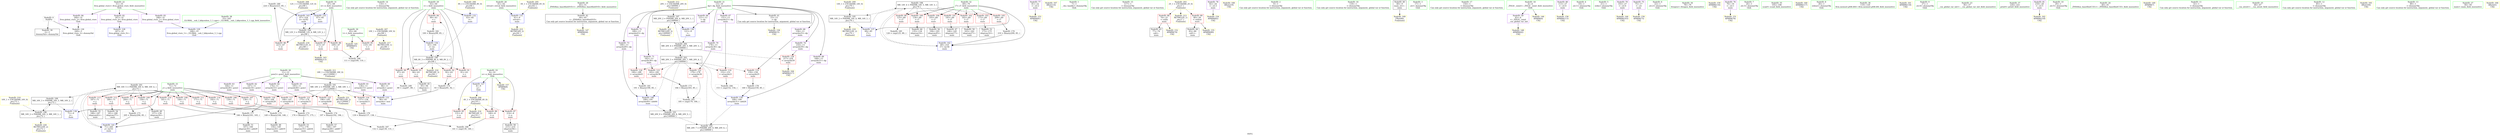 digraph "SVFG" {
	label="SVFG";

	Node0x5612efa63780 [shape=record,color=grey,label="{NodeID: 0\nNullPtr}"];
	Node0x5612efa63780 -> Node0x5612efa7abe0[style=solid];
	Node0x5612efa63780 -> Node0x5612efa817c0[style=solid];
	Node0x5612efa84660 [shape=record,color=grey,label="{NodeID: 180\n224 = Binary(223, 85, )\n}"];
	Node0x5612efa84660 -> Node0x5612efa82280[style=solid];
	Node0x5612efa7b490 [shape=record,color=red,label="{NodeID: 97\n213\<--67\n\<--ii\nmain\n}"];
	Node0x5612efa7b490 -> Node0x5612efa832c0[style=solid];
	Node0x5612efa64b00 [shape=record,color=green,label="{NodeID: 14\n116\<--1\n\<--dummyObj\nCan only get source location for instruction, argument, global var or function.}"];
	Node0x5612efa7f980 [shape=record,color=black,label="{NodeID: 194\nMR_12V_3 = PHI(MR_12V_4, MR_12V_2, )\npts\{68 \}\n}"];
	Node0x5612efa7f980 -> Node0x5612efa7b3c0[style=dashed];
	Node0x5612efa7f980 -> Node0x5612efa7b490[style=dashed];
	Node0x5612efa7f980 -> Node0x5612efa7b560[style=dashed];
	Node0x5612efa7f980 -> Node0x5612efa82280[style=dashed];
	Node0x5612efa7f980 -> Node0x5612efa924a0[style=dashed];
	Node0x5612efa7bff0 [shape=record,color=red,label="{NodeID: 111\n171\<--71\n\<--j\nmain\n}"];
	Node0x5612efa7bff0 -> Node0x5612efa83a60[style=solid];
	Node0x5612efa7a200 [shape=record,color=green,label="{NodeID: 28\n61\<--62\nretval\<--retval_field_insensitive\nmain\n}"];
	Node0x5612efa7a200 -> Node0x5612efa818c0[style=solid];
	Node0x5612efa911a0 [shape=record,color=yellow,style=double,label="{NodeID: 208\n12V_1 = ENCHI(MR_12V_0)\npts\{68 \}\nFun[main]}"];
	Node0x5612efa911a0 -> Node0x5612efa81c00[style=dashed];
	Node0x5612efa81320 [shape=record,color=red,label="{NodeID: 125\n196\<--195\n\<--arrayidx46\nmain\n}"];
	Node0x5612efa81320 -> Node0x5612efa83d60[style=solid];
	Node0x5612efa7aeb0 [shape=record,color=black,label="{NodeID: 42\n44\<--45\n\<--_ZNSt8ios_base4InitD1Ev\nCan only get source location for instruction, argument, global var or function.}"];
	Node0x5612efa7aeb0 -> Node0x5612efa825c0[style=solid];
	Node0x5612efa92820 [shape=record,color=yellow,style=double,label="{NodeID: 222\nRETMU(20V_2)\npts\{160000 \}\nFun[main]}"];
	Node0x5612efa81f40 [shape=record,color=blue,label="{NodeID: 139\n168\<--160\narrayidx31\<--add26\nmain\n}"];
	Node0x5612efa81f40 -> Node0x5612efa7ef80[style=dashed];
	Node0x5612efa7ca60 [shape=record,color=black,label="{NodeID: 56\n194\<--193\nidxprom45\<--\nmain\n}"];
	Node0x5612efa82aa0 [shape=record,color=yellow,style=double,label="{NodeID: 153\nAPARM(81)\nCS[]}"];
	Node0x5612efa7d5c0 [shape=record,color=purple,label="{NodeID: 70\n178\<--13\narrayidx36\<--dp\nmain\n}"];
	Node0x5612efa7d5c0 -> Node0x5612efa810b0[style=solid];
	Node0x5612efa83580 [shape=record,color=yellow,style=double,label="{NodeID: 167\nARet(114)\nCS[]}"];
	Node0x5612efa7e180 [shape=record,color=purple,label="{NodeID: 84\n249\<--31\nllvm.global_ctors_2\<--llvm.global_ctors\nGlob }"];
	Node0x5612efa7e180 -> Node0x5612efa817c0[style=solid];
	Node0x5612efa62890 [shape=record,color=green,label="{NodeID: 1\n7\<--1\n__dso_handle\<--dummyObj\nGlob }"];
	Node0x5612efa847e0 [shape=record,color=grey,label="{NodeID: 181\n191 = Binary(190, 85, )\n}"];
	Node0x5612efa847e0 -> Node0x5612efa82010[style=solid];
	Node0x5612efa7b560 [shape=record,color=red,label="{NodeID: 98\n223\<--67\n\<--ii\nmain\n}"];
	Node0x5612efa7b560 -> Node0x5612efa84660[style=solid];
	Node0x5612efa64bd0 [shape=record,color=green,label="{NodeID: 15\n117\<--1\n\<--dummyObj\nCan only get source location for instruction, argument, global var or function.}"];
	Node0x5612efa7fa70 [shape=record,color=black,label="{NodeID: 195\nMR_14V_2 = PHI(MR_14V_4, MR_14V_1, )\npts\{70 \}\n}"];
	Node0x5612efa7fa70 -> Node0x5612efa81da0[style=dashed];
	Node0x5612efa7fa70 -> Node0x5612efa92580[style=dashed];
	Node0x5612efa7c0c0 [shape=record,color=red,label="{NodeID: 112\n180\<--71\n\<--j\nmain\n}"];
	Node0x5612efa7c0c0 -> Node0x5612efa7c8c0[style=solid];
	Node0x5612efa7a2d0 [shape=record,color=green,label="{NodeID: 29\n63\<--64\ni\<--i_field_insensitive\nmain\n}"];
	Node0x5612efa7a2d0 -> Node0x5612efa7e690[style=solid];
	Node0x5612efa7a2d0 -> Node0x5612efa7e760[style=solid];
	Node0x5612efa7a2d0 -> Node0x5612efa7e830[style=solid];
	Node0x5612efa7a2d0 -> Node0x5612efa7e900[style=solid];
	Node0x5612efa7a2d0 -> Node0x5612efa7e9d0[style=solid];
	Node0x5612efa7a2d0 -> Node0x5612efa81990[style=solid];
	Node0x5612efa7a2d0 -> Node0x5612efa81b30[style=solid];
	Node0x5612efa91280 [shape=record,color=yellow,style=double,label="{NodeID: 209\n14V_1 = ENCHI(MR_14V_0)\npts\{70 \}\nFun[main]}"];
	Node0x5612efa91280 -> Node0x5612efa7fa70[style=dashed];
	Node0x5612efa813f0 [shape=record,color=red,label="{NodeID: 126\n217\<--216\n\<--arrayidx59\nmain\n}"];
	Node0x5612efa813f0 -> Node0x5612efa83390[style=solid];
	Node0x5612efa7afb0 [shape=record,color=black,label="{NodeID: 43\n77\<--74\ncall\<--\nmain\n}"];
	Node0x5612efa82010 [shape=record,color=blue,label="{NodeID: 140\n199\<--191\narrayidx49\<--add44\nmain\n}"];
	Node0x5612efa82010 -> Node0x5612efa7f480[style=dashed];
	Node0x5612efa7cb30 [shape=record,color=black,label="{NodeID: 57\n198\<--197\nidxprom48\<--add47\nmain\n}"];
	Node0x5612efa82b70 [shape=record,color=yellow,style=double,label="{NodeID: 154\nAPARM(82)\nCS[]}"];
	Node0x5612efa7d690 [shape=record,color=purple,label="{NodeID: 71\n182\<--13\narrayidx38\<--dp\nmain\n}"];
	Node0x5612efa7d690 -> Node0x5612efa81180[style=solid];
	Node0x5612efa83610 [shape=record,color=yellow,style=double,label="{NodeID: 168\nARet(219)\nCS[]}"];
	Node0x5612efa7e280 [shape=record,color=red,label="{NodeID: 85\n131\<--8\n\<--n\nmain\n}"];
	Node0x5612efa7e280 -> Node0x5612efa850e0[style=solid];
	Node0x5612efa64de0 [shape=record,color=green,label="{NodeID: 2\n9\<--1\n\<--dummyObj\nCan only get source location for instruction, argument, global var or function.}"];
	Node0x5612efa84960 [shape=record,color=grey,label="{NodeID: 182\n100 = Binary(99, 85, )\n}"];
	Node0x5612efa84960 -> Node0x5612efa81b30[style=solid];
	Node0x5612efa7b630 [shape=record,color=red,label="{NodeID: 99\n125\<--69\n\<--i7\nmain\n}"];
	Node0x5612efa7b630 -> Node0x5612efa84de0[style=solid];
	Node0x5612efa639e0 [shape=record,color=green,label="{NodeID: 16\n118\<--1\n\<--dummyObj\nCan only get source location for instruction, argument, global var or function.}"];
	Node0x5612efa8e000 [shape=record,color=black,label="{NodeID: 196\nMR_16V_2 = PHI(MR_16V_3, MR_16V_1, )\npts\{72 \}\n}"];
	Node0x5612efa8e000 -> Node0x5612efa8ef00[style=dashed];
	Node0x5612efa8e000 -> Node0x5612efa92660[style=dashed];
	Node0x5612efa7c190 [shape=record,color=red,label="{NodeID: 113\n187\<--71\n\<--j\nmain\n}"];
	Node0x5612efa7c190 -> Node0x5612efa7c990[style=solid];
	Node0x5612efa7a3a0 [shape=record,color=green,label="{NodeID: 30\n65\<--66\nt\<--t_field_insensitive\nmain\n}"];
	Node0x5612efa7a3a0 -> Node0x5612efa7eaa0[style=solid];
	Node0x5612efa7a3a0 -> Node0x5612efa82420[style=solid];
	Node0x5612efa91360 [shape=record,color=yellow,style=double,label="{NodeID: 210\n16V_1 = ENCHI(MR_16V_0)\npts\{72 \}\nFun[main]}"];
	Node0x5612efa91360 -> Node0x5612efa8e000[style=dashed];
	Node0x5612efa814c0 [shape=record,color=blue,label="{NodeID: 127\n8\<--9\nn\<--\nGlob }"];
	Node0x5612efa814c0 -> Node0x5612efa90e20[style=dashed];
	Node0x5612efa7b080 [shape=record,color=black,label="{NodeID: 44\n83\<--80\ncall1\<--\nmain\n}"];
	Node0x5612efa820e0 [shape=record,color=blue,label="{NodeID: 141\n71\<--205\nj\<--inc53\nmain\n}"];
	Node0x5612efa820e0 -> Node0x5612efa8f900[style=dashed];
	Node0x5612efa7cc00 [shape=record,color=black,label="{NodeID: 58\n215\<--214\nidxprom58\<--\nmain\n}"];
	Node0x5612efa82c40 [shape=record,color=yellow,style=double,label="{NodeID: 155\nAPARM(80)\nCS[]}"];
	Node0x5612efa7d760 [shape=record,color=purple,label="{NodeID: 72\n189\<--13\narrayidx43\<--dp\nmain\n}"];
	Node0x5612efa7d760 -> Node0x5612efa81250[style=solid];
	Node0x5612efa836a0 [shape=record,color=yellow,style=double,label="{NodeID: 169\nFRet(60)\nFun[main]}"];
	Node0x5612efa7e350 [shape=record,color=red,label="{NodeID: 86\n140\<--8\n\<--n\nmain\n}"];
	Node0x5612efa7e350 -> Node0x5612efa85260[style=solid];
	Node0x5612efa63cc0 [shape=record,color=green,label="{NodeID: 3\n17\<--1\n.str\<--dummyObj\nGlob }"];
	Node0x5612efa84ae0 [shape=record,color=grey,label="{NodeID: 183\n185 = cmp(179, 184, )\n}"];
	Node0x5612efa7b700 [shape=record,color=red,label="{NodeID: 100\n134\<--69\n\<--i7\nmain\n}"];
	Node0x5612efa7b700 -> Node0x5612efa7b220[style=solid];
	Node0x5612efa63ab0 [shape=record,color=green,label="{NodeID: 17\n154\<--1\n\<--dummyObj\nCan only get source location for instruction, argument, global var or function.}"];
	Node0x5612efa8e500 [shape=record,color=black,label="{NodeID: 197\nMR_20V_2 = PHI(MR_20V_4, MR_20V_1, )\npts\{160000 \}\n}"];
	Node0x5612efa8e500 -> Node0x5612efa81cd0[style=dashed];
	Node0x5612efa8e500 -> Node0x5612efa92820[style=dashed];
	Node0x5612efa7c260 [shape=record,color=red,label="{NodeID: 114\n192\<--71\n\<--j\nmain\n}"];
	Node0x5612efa7c260 -> Node0x5612efa83d60[style=solid];
	Node0x5612efa7a470 [shape=record,color=green,label="{NodeID: 31\n67\<--68\nii\<--ii_field_insensitive\nmain\n}"];
	Node0x5612efa7a470 -> Node0x5612efa7b3c0[style=solid];
	Node0x5612efa7a470 -> Node0x5612efa7b490[style=solid];
	Node0x5612efa7a470 -> Node0x5612efa7b560[style=solid];
	Node0x5612efa7a470 -> Node0x5612efa81c00[style=solid];
	Node0x5612efa7a470 -> Node0x5612efa82280[style=solid];
	Node0x5612efa91440 [shape=record,color=yellow,style=double,label="{NodeID: 211\n18V_1 = ENCHI(MR_18V_0)\npts\{120000 \}\nFun[main]}"];
	Node0x5612efa91440 -> Node0x5612efa8b6e0[style=dashed];
	Node0x5612efa815c0 [shape=record,color=blue,label="{NodeID: 128\n247\<--32\nllvm.global_ctors_0\<--\nGlob }"];
	Node0x5612efa7b150 [shape=record,color=black,label="{NodeID: 45\n95\<--94\nidxprom\<--\nmain\n}"];
	Node0x5612efa821b0 [shape=record,color=blue,label="{NodeID: 142\n69\<--210\ni7\<--inc56\nmain\n}"];
	Node0x5612efa821b0 -> Node0x5612efa8ea00[style=dashed];
	Node0x5612efa7ccd0 [shape=record,color=purple,label="{NodeID: 59\n42\<--4\n\<--_ZStL8__ioinit\n__cxx_global_var_init\n}"];
	Node0x5612efa7ccd0 -> Node0x5612efa82690[style=solid];
	Node0x5612efa82d10 [shape=record,color=yellow,style=double,label="{NodeID: 156\nAPARM(113)\nCS[]}"];
	Node0x5612efa7d830 [shape=record,color=purple,label="{NodeID: 73\n199\<--13\narrayidx49\<--dp\nmain\n}"];
	Node0x5612efa7d830 -> Node0x5612efa82010[style=solid];
	Node0x5612efa83760 [shape=record,color=grey,label="{NodeID: 170\n210 = Binary(209, 85, )\n}"];
	Node0x5612efa83760 -> Node0x5612efa821b0[style=solid];
	Node0x5612efa7e420 [shape=record,color=red,label="{NodeID: 87\n214\<--8\n\<--n\nmain\n}"];
	Node0x5612efa7e420 -> Node0x5612efa7cc00[style=solid];
	Node0x5612efa63e40 [shape=record,color=green,label="{NodeID: 4\n19\<--1\n.str.1\<--dummyObj\nGlob }"];
	Node0x5612efa84c60 [shape=record,color=grey,label="{NodeID: 184\n153 = cmp(152, 154, )\n}"];
	Node0x5612efa7b7d0 [shape=record,color=red,label="{NodeID: 101\n145\<--69\n\<--i7\nmain\n}"];
	Node0x5612efa7b7d0 -> Node0x5612efa7b2f0[style=solid];
	Node0x5612efa63b80 [shape=record,color=green,label="{NodeID: 18\n4\<--6\n_ZStL8__ioinit\<--_ZStL8__ioinit_field_insensitive\nGlob }"];
	Node0x5612efa63b80 -> Node0x5612efa7ccd0[style=solid];
	Node0x5612efa63b80 -> Node0x5612efa824f0[style=solid];
	Node0x5612efa8ea00 [shape=record,color=black,label="{NodeID: 198\nMR_14V_4 = PHI(MR_14V_5, MR_14V_3, )\npts\{70 \}\n}"];
	Node0x5612efa8ea00 -> Node0x5612efa7b630[style=dashed];
	Node0x5612efa8ea00 -> Node0x5612efa7b700[style=dashed];
	Node0x5612efa8ea00 -> Node0x5612efa7b7d0[style=dashed];
	Node0x5612efa8ea00 -> Node0x5612efa7b8a0[style=dashed];
	Node0x5612efa8ea00 -> Node0x5612efa7b970[style=dashed];
	Node0x5612efa8ea00 -> Node0x5612efa7ba40[style=dashed];
	Node0x5612efa8ea00 -> Node0x5612efa7bb10[style=dashed];
	Node0x5612efa8ea00 -> Node0x5612efa821b0[style=dashed];
	Node0x5612efa8ea00 -> Node0x5612efa7fa70[style=dashed];
	Node0x5612efa7c330 [shape=record,color=red,label="{NodeID: 115\n204\<--71\n\<--j\nmain\n}"];
	Node0x5612efa7c330 -> Node0x5612efa838e0[style=solid];
	Node0x5612efa7a540 [shape=record,color=green,label="{NodeID: 32\n69\<--70\ni7\<--i7_field_insensitive\nmain\n}"];
	Node0x5612efa7a540 -> Node0x5612efa7b630[style=solid];
	Node0x5612efa7a540 -> Node0x5612efa7b700[style=solid];
	Node0x5612efa7a540 -> Node0x5612efa7b7d0[style=solid];
	Node0x5612efa7a540 -> Node0x5612efa7b8a0[style=solid];
	Node0x5612efa7a540 -> Node0x5612efa7b970[style=solid];
	Node0x5612efa7a540 -> Node0x5612efa7ba40[style=solid];
	Node0x5612efa7a540 -> Node0x5612efa7bb10[style=solid];
	Node0x5612efa7a540 -> Node0x5612efa81da0[style=solid];
	Node0x5612efa7a540 -> Node0x5612efa821b0[style=solid];
	Node0x5612efa91520 [shape=record,color=yellow,style=double,label="{NodeID: 212\n20V_1 = ENCHI(MR_20V_0)\npts\{160000 \}\nFun[main]}"];
	Node0x5612efa91520 -> Node0x5612efa8e500[style=dashed];
	Node0x5612efa816c0 [shape=record,color=blue,label="{NodeID: 129\n248\<--33\nllvm.global_ctors_1\<--_GLOBAL__sub_I_kikyouhou_3_1.cpp\nGlob }"];
	Node0x5612efa7b220 [shape=record,color=black,label="{NodeID: 46\n135\<--134\nidxprom14\<--\nmain\n}"];
	Node0x5612efa82280 [shape=record,color=blue,label="{NodeID: 143\n67\<--224\nii\<--inc62\nmain\n}"];
	Node0x5612efa82280 -> Node0x5612efa7f980[style=dashed];
	Node0x5612efa7cda0 [shape=record,color=purple,label="{NodeID: 60\n96\<--11\narrayidx\<--pow2\nmain\n}"];
	Node0x5612efa7cda0 -> Node0x5612efa81a60[style=solid];
	Node0x5612efa82de0 [shape=record,color=yellow,style=double,label="{NodeID: 157\nAPARM(8)\nCS[]}"];
	Node0x5612efa7d900 [shape=record,color=purple,label="{NodeID: 74\n216\<--13\narrayidx59\<--dp\nmain\n}"];
	Node0x5612efa7d900 -> Node0x5612efa813f0[style=solid];
	Node0x5612efa838e0 [shape=record,color=grey,label="{NodeID: 171\n205 = Binary(204, 85, )\n}"];
	Node0x5612efa838e0 -> Node0x5612efa820e0[style=solid];
	Node0x5612efa7e4f0 [shape=record,color=red,label="{NodeID: 88\n74\<--21\n\<--stdin\nmain\n}"];
	Node0x5612efa7e4f0 -> Node0x5612efa7afb0[style=solid];
	Node0x5612efa7e4f0 -> Node0x5612efa829d0[style=solid];
	Node0x5612efa63ed0 [shape=record,color=green,label="{NodeID: 5\n21\<--1\nstdin\<--dummyObj\nGlob }"];
	Node0x5612efa84de0 [shape=record,color=grey,label="{NodeID: 185\n126 = cmp(125, 89, )\n}"];
	Node0x5612efa7b8a0 [shape=record,color=red,label="{NodeID: 102\n162\<--69\n\<--i7\nmain\n}"];
	Node0x5612efa7b8a0 -> Node0x5612efa7c580[style=solid];
	Node0x5612efa79960 [shape=record,color=green,label="{NodeID: 19\n8\<--10\nn\<--n_field_insensitive\nGlob }"];
	Node0x5612efa79960 -> Node0x5612efa7e280[style=solid];
	Node0x5612efa79960 -> Node0x5612efa7e350[style=solid];
	Node0x5612efa79960 -> Node0x5612efa7e420[style=solid];
	Node0x5612efa79960 -> Node0x5612efa814c0[style=solid];
	Node0x5612efa79960 -> Node0x5612efa82de0[style=solid];
	Node0x5612efa8ef00 [shape=record,color=black,label="{NodeID: 199\nMR_16V_3 = PHI(MR_16V_5, MR_16V_2, )\npts\{72 \}\n}"];
	Node0x5612efa8ef00 -> Node0x5612efa81e70[style=dashed];
	Node0x5612efa8ef00 -> Node0x5612efa8e000[style=dashed];
	Node0x5612efa80bd0 [shape=record,color=red,label="{NodeID: 116\n137\<--136\n\<--arrayidx15\nmain\n}"];
	Node0x5612efa80bd0 -> Node0x5612efa844e0[style=solid];
	Node0x5612efa7a610 [shape=record,color=green,label="{NodeID: 33\n71\<--72\nj\<--j_field_insensitive\nmain\n}"];
	Node0x5612efa7a610 -> Node0x5612efa7bbe0[style=solid];
	Node0x5612efa7a610 -> Node0x5612efa7bcb0[style=solid];
	Node0x5612efa7a610 -> Node0x5612efa7bd80[style=solid];
	Node0x5612efa7a610 -> Node0x5612efa7be50[style=solid];
	Node0x5612efa7a610 -> Node0x5612efa7bf20[style=solid];
	Node0x5612efa7a610 -> Node0x5612efa7bff0[style=solid];
	Node0x5612efa7a610 -> Node0x5612efa7c0c0[style=solid];
	Node0x5612efa7a610 -> Node0x5612efa7c190[style=solid];
	Node0x5612efa7a610 -> Node0x5612efa7c260[style=solid];
	Node0x5612efa7a610 -> Node0x5612efa7c330[style=solid];
	Node0x5612efa7a610 -> Node0x5612efa81e70[style=solid];
	Node0x5612efa7a610 -> Node0x5612efa820e0[style=solid];
	Node0x5612efa91600 [shape=record,color=yellow,style=double,label="{NodeID: 213\nRETMU(2V_1)\npts\{1 \}\nFun[main]}"];
	Node0x5612efa817c0 [shape=record,color=blue, style = dotted,label="{NodeID: 130\n249\<--3\nllvm.global_ctors_2\<--dummyVal\nGlob }"];
	Node0x5612efa7b2f0 [shape=record,color=black,label="{NodeID: 47\n146\<--145\nidxprom17\<--\nmain\n}"];
	Node0x5612efa82350 [shape=record,color=yellow,style=double,label="{NodeID: 144\nAPARM(103)\nCS[]}"];
	Node0x5612efa7ce70 [shape=record,color=purple,label="{NodeID: 61\n136\<--11\narrayidx15\<--pow2\nmain\n}"];
	Node0x5612efa7ce70 -> Node0x5612efa80bd0[style=solid];
	Node0x5612efa82eb0 [shape=record,color=yellow,style=double,label="{NodeID: 158\nAPARM(15)\nCS[]}"];
	Node0x5612efa7d9d0 [shape=record,color=purple,label="{NodeID: 75\n75\<--17\n\<--.str\nmain\n}"];
	Node0x5612efa7d9d0 -> Node0x5612efa82830[style=solid];
	Node0x5612efa83a60 [shape=record,color=grey,label="{NodeID: 172\n176 = Binary(171, 175, )\n}"];
	Node0x5612efa83a60 -> Node0x5612efa7c7f0[style=solid];
	Node0x5612efa7e5c0 [shape=record,color=red,label="{NodeID: 89\n80\<--26\n\<--stdout\nmain\n}"];
	Node0x5612efa7e5c0 -> Node0x5612efa7b080[style=solid];
	Node0x5612efa7e5c0 -> Node0x5612efa82c40[style=solid];
	Node0x5612efa64020 [shape=record,color=green,label="{NodeID: 6\n22\<--1\n.str.2\<--dummyObj\nGlob }"];
	Node0x5612efa84f60 [shape=record,color=grey,label="{NodeID: 186\n111 = cmp(109, 110, )\n}"];
	Node0x5612efa7b970 [shape=record,color=red,label="{NodeID: 103\n172\<--69\n\<--i7\nmain\n}"];
	Node0x5612efa7b970 -> Node0x5612efa7c720[style=solid];
	Node0x5612efa79a30 [shape=record,color=green,label="{NodeID: 20\n11\<--12\npow2\<--pow2_field_insensitive\nGlob }"];
	Node0x5612efa79a30 -> Node0x5612efa7cda0[style=solid];
	Node0x5612efa79a30 -> Node0x5612efa7ce70[style=solid];
	Node0x5612efa79a30 -> Node0x5612efa7cf40[style=solid];
	Node0x5612efa79a30 -> Node0x5612efa7d010[style=solid];
	Node0x5612efa79a30 -> Node0x5612efa7d0e0[style=solid];
	Node0x5612efa79a30 -> Node0x5612efa7d1b0[style=solid];
	Node0x5612efa8f400 [shape=record,color=black,label="{NodeID: 200\nMR_20V_4 = PHI(MR_20V_5, MR_20V_3, )\npts\{160000 \}\n}"];
	Node0x5612efa8f400 -> Node0x5612efa813f0[style=dashed];
	Node0x5612efa8f400 -> Node0x5612efa8e500[style=dashed];
	Node0x5612efa8f400 -> Node0x5612efa8fe00[style=dashed];
	Node0x5612efa80ca0 [shape=record,color=red,label="{NodeID: 117\n148\<--147\n\<--arrayidx18\nmain\n}"];
	Node0x5612efa80ca0 -> Node0x5612efa83ee0[style=solid];
	Node0x5612efa7a6e0 [shape=record,color=green,label="{NodeID: 34\n78\<--79\nfreopen\<--freopen_field_insensitive\n}"];
	Node0x5612efa92120 [shape=record,color=yellow,style=double,label="{NodeID: 214\nRETMU(4V_1)\npts\{10 \}\nFun[main]}"];
	Node0x5612efa818c0 [shape=record,color=blue,label="{NodeID: 131\n61\<--9\nretval\<--\nmain\n}"];
	Node0x5612efa818c0 -> Node0x5612efa92200[style=dashed];
	Node0x5612efa7c3e0 [shape=record,color=black,label="{NodeID: 48\n150\<--149\nidxprom20\<--add19\nmain\n}"];
	Node0x5612efa82420 [shape=record,color=yellow,style=double,label="{NodeID: 145\nAPARM(65)\nCS[]}"];
	Node0x5612efa7cf40 [shape=record,color=purple,label="{NodeID: 62\n147\<--11\narrayidx18\<--pow2\nmain\n}"];
	Node0x5612efa7cf40 -> Node0x5612efa80ca0[style=solid];
	Node0x5612efa82f80 [shape=record,color=yellow,style=double,label="{NodeID: 159\nAPARM(116)\nCS[]}"];
	Node0x5612efa7daa0 [shape=record,color=purple,label="{NodeID: 76\n76\<--19\n\<--.str.1\nmain\n}"];
	Node0x5612efa7daa0 -> Node0x5612efa82900[style=solid];
	Node0x5612efa83be0 [shape=record,color=grey,label="{NodeID: 173\n184 = Binary(183, 85, )\n}"];
	Node0x5612efa83be0 -> Node0x5612efa84ae0[style=solid];
	Node0x5612efa7e690 [shape=record,color=red,label="{NodeID: 90\n87\<--63\n\<--i\nmain\n}"];
	Node0x5612efa7e690 -> Node0x5612efa853e0[style=solid];
	Node0x5612efa640b0 [shape=record,color=green,label="{NodeID: 7\n24\<--1\n.str.3\<--dummyObj\nGlob }"];
	Node0x5612efa850e0 [shape=record,color=grey,label="{NodeID: 187\n132 = cmp(130, 131, )\n}"];
	Node0x5612efa7ba40 [shape=record,color=red,label="{NodeID: 104\n193\<--69\n\<--i7\nmain\n}"];
	Node0x5612efa7ba40 -> Node0x5612efa7ca60[style=solid];
	Node0x5612efa79b00 [shape=record,color=green,label="{NodeID: 21\n13\<--16\ndp\<--dp_field_insensitive\nGlob }"];
	Node0x5612efa79b00 -> Node0x5612efa7adb0[style=solid];
	Node0x5612efa79b00 -> Node0x5612efa7d280[style=solid];
	Node0x5612efa79b00 -> Node0x5612efa7d350[style=solid];
	Node0x5612efa79b00 -> Node0x5612efa7d420[style=solid];
	Node0x5612efa79b00 -> Node0x5612efa7d4f0[style=solid];
	Node0x5612efa79b00 -> Node0x5612efa7d5c0[style=solid];
	Node0x5612efa79b00 -> Node0x5612efa7d690[style=solid];
	Node0x5612efa79b00 -> Node0x5612efa7d760[style=solid];
	Node0x5612efa79b00 -> Node0x5612efa7d830[style=solid];
	Node0x5612efa79b00 -> Node0x5612efa7d900[style=solid];
	Node0x5612efa8f900 [shape=record,color=black,label="{NodeID: 201\nMR_16V_5 = PHI(MR_16V_6, MR_16V_4, )\npts\{72 \}\n}"];
	Node0x5612efa8f900 -> Node0x5612efa7bbe0[style=dashed];
	Node0x5612efa8f900 -> Node0x5612efa7bcb0[style=dashed];
	Node0x5612efa8f900 -> Node0x5612efa7bd80[style=dashed];
	Node0x5612efa8f900 -> Node0x5612efa7be50[style=dashed];
	Node0x5612efa8f900 -> Node0x5612efa7bf20[style=dashed];
	Node0x5612efa8f900 -> Node0x5612efa7bff0[style=dashed];
	Node0x5612efa8f900 -> Node0x5612efa7c0c0[style=dashed];
	Node0x5612efa8f900 -> Node0x5612efa7c190[style=dashed];
	Node0x5612efa8f900 -> Node0x5612efa7c260[style=dashed];
	Node0x5612efa8f900 -> Node0x5612efa7c330[style=dashed];
	Node0x5612efa8f900 -> Node0x5612efa820e0[style=dashed];
	Node0x5612efa8f900 -> Node0x5612efa8ef00[style=dashed];
	Node0x5612efa80d70 [shape=record,color=red,label="{NodeID: 118\n152\<--151\n\<--arrayidx21\nmain\n}"];
	Node0x5612efa80d70 -> Node0x5612efa84c60[style=solid];
	Node0x5612efa7a7e0 [shape=record,color=green,label="{NodeID: 35\n105\<--106\nscanf\<--scanf_field_insensitive\n}"];
	Node0x5612efa92200 [shape=record,color=yellow,style=double,label="{NodeID: 215\nRETMU(6V_2)\npts\{62 \}\nFun[main]}"];
	Node0x5612efa81990 [shape=record,color=blue,label="{NodeID: 132\n63\<--85\ni\<--\nmain\n}"];
	Node0x5612efa81990 -> Node0x5612efa8b1e0[style=dashed];
	Node0x5612efa7c4b0 [shape=record,color=black,label="{NodeID: 49\n157\<--156\nidxprom24\<--\nmain\n}"];
	Node0x5612efa824f0 [shape=record,color=yellow,style=double,label="{NodeID: 146\nAPARM(4)\nCS[]}"];
	Node0x5612efa7d010 [shape=record,color=purple,label="{NodeID: 63\n164\<--11\narrayidx28\<--pow2\nmain\n}"];
	Node0x5612efa7d010 -> Node0x5612efa80f10[style=solid];
	Node0x5612efa83050 [shape=record,color=yellow,style=double,label="{NodeID: 160\nAPARM(117)\nCS[]}"];
	Node0x5612efa7db70 [shape=record,color=purple,label="{NodeID: 77\n81\<--22\n\<--.str.2\nmain\n}"];
	Node0x5612efa7db70 -> Node0x5612efa82aa0[style=solid];
	Node0x5612efa83d60 [shape=record,color=grey,label="{NodeID: 174\n197 = Binary(192, 196, )\n}"];
	Node0x5612efa83d60 -> Node0x5612efa7cb30[style=solid];
	Node0x5612efa7e760 [shape=record,color=red,label="{NodeID: 91\n91\<--63\n\<--i\nmain\n}"];
	Node0x5612efa7e760 -> Node0x5612efa84060[style=solid];
	Node0x5612efa64140 [shape=record,color=green,label="{NodeID: 8\n26\<--1\nstdout\<--dummyObj\nGlob }"];
	Node0x5612efa85260 [shape=record,color=grey,label="{NodeID: 188\n141 = cmp(139, 140, )\n}"];
	Node0x5612efa7bb10 [shape=record,color=red,label="{NodeID: 105\n209\<--69\n\<--i7\nmain\n}"];
	Node0x5612efa7bb10 -> Node0x5612efa83760[style=solid];
	Node0x5612efa79c00 [shape=record,color=green,label="{NodeID: 22\n31\<--35\nllvm.global_ctors\<--llvm.global_ctors_field_insensitive\nGlob }"];
	Node0x5612efa79c00 -> Node0x5612efa7df80[style=solid];
	Node0x5612efa79c00 -> Node0x5612efa7e080[style=solid];
	Node0x5612efa79c00 -> Node0x5612efa7e180[style=solid];
	Node0x5612efa8fe00 [shape=record,color=black,label="{NodeID: 202\nMR_20V_5 = PHI(MR_20V_7, MR_20V_4, )\npts\{160000 \}\n}"];
	Node0x5612efa8fe00 -> Node0x5612efa80d70[style=dashed];
	Node0x5612efa8fe00 -> Node0x5612efa80e40[style=dashed];
	Node0x5612efa8fe00 -> Node0x5612efa810b0[style=dashed];
	Node0x5612efa8fe00 -> Node0x5612efa81180[style=dashed];
	Node0x5612efa8fe00 -> Node0x5612efa81250[style=dashed];
	Node0x5612efa8fe00 -> Node0x5612efa81f40[style=dashed];
	Node0x5612efa8fe00 -> Node0x5612efa82010[style=dashed];
	Node0x5612efa8fe00 -> Node0x5612efa7f480[style=dashed];
	Node0x5612efa8fe00 -> Node0x5612efa8f400[style=dashed];
	Node0x5612efa80e40 [shape=record,color=red,label="{NodeID: 119\n159\<--158\n\<--arrayidx25\nmain\n}"];
	Node0x5612efa80e40 -> Node0x5612efa84360[style=solid];
	Node0x5612efa7a8e0 [shape=record,color=green,label="{NodeID: 36\n119\<--120\nllvm.memset.p0i8.i64\<--llvm.memset.p0i8.i64_field_insensitive\n}"];
	Node0x5612efa922e0 [shape=record,color=yellow,style=double,label="{NodeID: 216\nRETMU(8V_3)\npts\{64 \}\nFun[main]}"];
	Node0x5612efa81a60 [shape=record,color=blue,label="{NodeID: 133\n96\<--93\narrayidx\<--mul\nmain\n}"];
	Node0x5612efa81a60 -> Node0x5612efa8b6e0[style=dashed];
	Node0x5612efa7c580 [shape=record,color=black,label="{NodeID: 50\n163\<--162\nidxprom27\<--\nmain\n}"];
	Node0x5612efa825c0 [shape=record,color=yellow,style=double,label="{NodeID: 147\nAPARM(44)\nCS[]}"];
	Node0x5612efa7d0e0 [shape=record,color=purple,label="{NodeID: 64\n174\<--11\narrayidx33\<--pow2\nmain\n}"];
	Node0x5612efa7d0e0 -> Node0x5612efa80fe0[style=solid];
	Node0x5612efa83120 [shape=record,color=yellow,style=double,label="{NodeID: 161\nAPARM(118)\nCS[]}"];
	Node0x5612efa7dc40 [shape=record,color=purple,label="{NodeID: 78\n82\<--24\n\<--.str.3\nmain\n}"];
	Node0x5612efa7dc40 -> Node0x5612efa82b70[style=solid];
	Node0x5612efa83ee0 [shape=record,color=grey,label="{NodeID: 175\n149 = Binary(144, 148, )\n}"];
	Node0x5612efa83ee0 -> Node0x5612efa7c3e0[style=solid];
	Node0x5612efa7e830 [shape=record,color=red,label="{NodeID: 92\n92\<--63\n\<--i\nmain\n}"];
	Node0x5612efa7e830 -> Node0x5612efa84060[style=solid];
	Node0x5612efa64fa0 [shape=record,color=green,label="{NodeID: 9\n27\<--1\n.str.4\<--dummyObj\nGlob }"];
	Node0x5612efa853e0 [shape=record,color=grey,label="{NodeID: 189\n88 = cmp(87, 89, )\n}"];
	Node0x5612efa7bbe0 [shape=record,color=red,label="{NodeID: 106\n130\<--71\n\<--j\nmain\n}"];
	Node0x5612efa7bbe0 -> Node0x5612efa850e0[style=solid];
	Node0x5612efa79d00 [shape=record,color=green,label="{NodeID: 23\n36\<--37\n__cxx_global_var_init\<--__cxx_global_var_init_field_insensitive\n}"];
	Node0x5612efa90300 [shape=record,color=yellow,style=double,label="{NodeID: 203\n2V_1 = ENCHI(MR_2V_0)\npts\{1 \}\nFun[main]}"];
	Node0x5612efa90300 -> Node0x5612efa7e4f0[style=dashed];
	Node0x5612efa90300 -> Node0x5612efa7e5c0[style=dashed];
	Node0x5612efa90300 -> Node0x5612efa91600[style=dashed];
	Node0x5612efa80f10 [shape=record,color=red,label="{NodeID: 120\n165\<--164\n\<--arrayidx28\nmain\n}"];
	Node0x5612efa80f10 -> Node0x5612efa841e0[style=solid];
	Node0x5612efa7a9e0 [shape=record,color=green,label="{NodeID: 37\n220\<--221\nprintf\<--printf_field_insensitive\n}"];
	Node0x5612efa923c0 [shape=record,color=yellow,style=double,label="{NodeID: 217\nRETMU(10V_1)\npts\{66 \}\nFun[main]}"];
	Node0x5612efa81b30 [shape=record,color=blue,label="{NodeID: 134\n63\<--100\ni\<--inc\nmain\n}"];
	Node0x5612efa81b30 -> Node0x5612efa8b1e0[style=dashed];
	Node0x5612efa7c650 [shape=record,color=black,label="{NodeID: 51\n167\<--166\nidxprom30\<--add29\nmain\n}"];
	Node0x5612efa82690 [shape=record,color=yellow,style=double,label="{NodeID: 148\nAPARM(42)\nCS[]}"];
	Node0x5612efa7d1b0 [shape=record,color=purple,label="{NodeID: 65\n195\<--11\narrayidx46\<--pow2\nmain\n}"];
	Node0x5612efa7d1b0 -> Node0x5612efa81320[style=solid];
	Node0x5612efa831f0 [shape=record,color=yellow,style=double,label="{NodeID: 162\nAPARM(218)\nCS[]}"];
	Node0x5612efa7dd10 [shape=record,color=purple,label="{NodeID: 79\n103\<--27\n\<--.str.4\nmain\n}"];
	Node0x5612efa7dd10 -> Node0x5612efa82350[style=solid];
	Node0x5612efa84060 [shape=record,color=grey,label="{NodeID: 176\n93 = Binary(91, 92, )\n}"];
	Node0x5612efa84060 -> Node0x5612efa81a60[style=solid];
	Node0x5612efa7e900 [shape=record,color=red,label="{NodeID: 93\n94\<--63\n\<--i\nmain\n}"];
	Node0x5612efa7e900 -> Node0x5612efa7b150[style=solid];
	Node0x5612efa65030 [shape=record,color=green,label="{NodeID: 10\n29\<--1\n.str.5\<--dummyObj\nGlob }"];
	Node0x5612efa8b1e0 [shape=record,color=black,label="{NodeID: 190\nMR_8V_3 = PHI(MR_8V_4, MR_8V_2, )\npts\{64 \}\n}"];
	Node0x5612efa8b1e0 -> Node0x5612efa7e690[style=dashed];
	Node0x5612efa8b1e0 -> Node0x5612efa7e760[style=dashed];
	Node0x5612efa8b1e0 -> Node0x5612efa7e830[style=dashed];
	Node0x5612efa8b1e0 -> Node0x5612efa7e900[style=dashed];
	Node0x5612efa8b1e0 -> Node0x5612efa7e9d0[style=dashed];
	Node0x5612efa8b1e0 -> Node0x5612efa81b30[style=dashed];
	Node0x5612efa8b1e0 -> Node0x5612efa922e0[style=dashed];
	Node0x5612efa7bcb0 [shape=record,color=red,label="{NodeID: 107\n138\<--71\n\<--j\nmain\n}"];
	Node0x5612efa7bcb0 -> Node0x5612efa844e0[style=solid];
	Node0x5612efa79e00 [shape=record,color=green,label="{NodeID: 24\n40\<--41\n_ZNSt8ios_base4InitC1Ev\<--_ZNSt8ios_base4InitC1Ev_field_insensitive\n}"];
	Node0x5612efa90e20 [shape=record,color=yellow,style=double,label="{NodeID: 204\n4V_1 = ENCHI(MR_4V_0)\npts\{10 \}\nFun[main]}"];
	Node0x5612efa90e20 -> Node0x5612efa7e280[style=dashed];
	Node0x5612efa90e20 -> Node0x5612efa7e350[style=dashed];
	Node0x5612efa90e20 -> Node0x5612efa7e420[style=dashed];
	Node0x5612efa90e20 -> Node0x5612efa92120[style=dashed];
	Node0x5612efa80fe0 [shape=record,color=red,label="{NodeID: 121\n175\<--174\n\<--arrayidx33\nmain\n}"];
	Node0x5612efa80fe0 -> Node0x5612efa83a60[style=solid];
	Node0x5612efa7aae0 [shape=record,color=green,label="{NodeID: 38\n33\<--243\n_GLOBAL__sub_I_kikyouhou_3_1.cpp\<--_GLOBAL__sub_I_kikyouhou_3_1.cpp_field_insensitive\n}"];
	Node0x5612efa7aae0 -> Node0x5612efa816c0[style=solid];
	Node0x5612efa924a0 [shape=record,color=yellow,style=double,label="{NodeID: 218\nRETMU(12V_3)\npts\{68 \}\nFun[main]}"];
	Node0x5612efa81c00 [shape=record,color=blue,label="{NodeID: 135\n67\<--85\nii\<--\nmain\n}"];
	Node0x5612efa81c00 -> Node0x5612efa7f980[style=dashed];
	Node0x5612efa7c720 [shape=record,color=black,label="{NodeID: 52\n173\<--172\nidxprom32\<--\nmain\n}"];
	Node0x5612efa82760 [shape=record,color=yellow,style=double,label="{NodeID: 149\nAPARM(7)\nCS[]}"];
	Node0x5612efa7d280 [shape=record,color=purple,label="{NodeID: 66\n121\<--13\n\<--dp\nmain\n}"];
	Node0x5612efa7d280 -> Node0x5612efa81cd0[style=solid];
	Node0x5612efa832c0 [shape=record,color=yellow,style=double,label="{NodeID: 163\nAPARM(213)\nCS[]}"];
	Node0x5612efa7dde0 [shape=record,color=purple,label="{NodeID: 80\n113\<--27\n\<--.str.4\nmain\n}"];
	Node0x5612efa7dde0 -> Node0x5612efa82d10[style=solid];
	Node0x5612efa841e0 [shape=record,color=grey,label="{NodeID: 177\n166 = Binary(161, 165, )\n}"];
	Node0x5612efa841e0 -> Node0x5612efa7c650[style=solid];
	Node0x5612efa7e9d0 [shape=record,color=red,label="{NodeID: 94\n99\<--63\n\<--i\nmain\n}"];
	Node0x5612efa7e9d0 -> Node0x5612efa84960[style=solid];
	Node0x5612efa650c0 [shape=record,color=green,label="{NodeID: 11\n32\<--1\n\<--dummyObj\nCan only get source location for instruction, argument, global var or function.}"];
	Node0x5612efa8b6e0 [shape=record,color=black,label="{NodeID: 191\nMR_18V_2 = PHI(MR_18V_3, MR_18V_1, )\npts\{120000 \}\n}"];
	Node0x5612efa8b6e0 -> Node0x5612efa80bd0[style=dashed];
	Node0x5612efa8b6e0 -> Node0x5612efa80ca0[style=dashed];
	Node0x5612efa8b6e0 -> Node0x5612efa80f10[style=dashed];
	Node0x5612efa8b6e0 -> Node0x5612efa80fe0[style=dashed];
	Node0x5612efa8b6e0 -> Node0x5612efa81320[style=dashed];
	Node0x5612efa8b6e0 -> Node0x5612efa81a60[style=dashed];
	Node0x5612efa8b6e0 -> Node0x5612efa92740[style=dashed];
	Node0x5612efa7bd80 [shape=record,color=red,label="{NodeID: 108\n144\<--71\n\<--j\nmain\n}"];
	Node0x5612efa7bd80 -> Node0x5612efa83ee0[style=solid];
	Node0x5612efa79f00 [shape=record,color=green,label="{NodeID: 25\n46\<--47\n__cxa_atexit\<--__cxa_atexit_field_insensitive\n}"];
	Node0x5612efa90f00 [shape=record,color=yellow,style=double,label="{NodeID: 205\n6V_1 = ENCHI(MR_6V_0)\npts\{62 \}\nFun[main]}"];
	Node0x5612efa90f00 -> Node0x5612efa818c0[style=dashed];
	Node0x5612efa810b0 [shape=record,color=red,label="{NodeID: 122\n179\<--178\n\<--arrayidx36\nmain\n}"];
	Node0x5612efa810b0 -> Node0x5612efa84ae0[style=solid];
	Node0x5612efa7abe0 [shape=record,color=black,label="{NodeID: 39\n2\<--3\ndummyVal\<--dummyVal\n}"];
	Node0x5612efa92580 [shape=record,color=yellow,style=double,label="{NodeID: 219\nRETMU(14V_2)\npts\{70 \}\nFun[main]}"];
	Node0x5612efa81cd0 [shape=record,color=blue,label="{NodeID: 136\n121\<--9\n\<--\nmain\n}"];
	Node0x5612efa81cd0 -> Node0x5612efa8f400[style=dashed];
	Node0x5612efa7c7f0 [shape=record,color=black,label="{NodeID: 53\n177\<--176\nidxprom35\<--add34\nmain\n}"];
	Node0x5612efa82830 [shape=record,color=yellow,style=double,label="{NodeID: 150\nAPARM(75)\nCS[]}"];
	Node0x5612efa7d350 [shape=record,color=purple,label="{NodeID: 67\n151\<--13\narrayidx21\<--dp\nmain\n}"];
	Node0x5612efa7d350 -> Node0x5612efa80d70[style=solid];
	Node0x5612efa83390 [shape=record,color=yellow,style=double,label="{NodeID: 164\nAPARM(217)\nCS[]}"];
	Node0x5612efa7deb0 [shape=record,color=purple,label="{NodeID: 81\n218\<--29\n\<--.str.5\nmain\n}"];
	Node0x5612efa7deb0 -> Node0x5612efa831f0[style=solid];
	Node0x5612efa84360 [shape=record,color=grey,label="{NodeID: 178\n160 = Binary(159, 85, )\n}"];
	Node0x5612efa84360 -> Node0x5612efa81f40[style=solid];
	Node0x5612efa7eaa0 [shape=record,color=red,label="{NodeID: 95\n110\<--65\n\<--t\nmain\n}"];
	Node0x5612efa7eaa0 -> Node0x5612efa84f60[style=solid];
	Node0x5612efa65150 [shape=record,color=green,label="{NodeID: 12\n85\<--1\n\<--dummyObj\nCan only get source location for instruction, argument, global var or function.}"];
	Node0x5612efa7ef80 [shape=record,color=black,label="{NodeID: 192\nMR_20V_7 = PHI(MR_20V_9, MR_20V_6, )\npts\{160000 \}\n}"];
	Node0x5612efa7ef80 -> Node0x5612efa8fe00[style=dashed];
	Node0x5612efa7be50 [shape=record,color=red,label="{NodeID: 109\n156\<--71\n\<--j\nmain\n}"];
	Node0x5612efa7be50 -> Node0x5612efa7c4b0[style=solid];
	Node0x5612efa7a000 [shape=record,color=green,label="{NodeID: 26\n45\<--51\n_ZNSt8ios_base4InitD1Ev\<--_ZNSt8ios_base4InitD1Ev_field_insensitive\n}"];
	Node0x5612efa7a000 -> Node0x5612efa7aeb0[style=solid];
	Node0x5612efa90fe0 [shape=record,color=yellow,style=double,label="{NodeID: 206\n8V_1 = ENCHI(MR_8V_0)\npts\{64 \}\nFun[main]}"];
	Node0x5612efa90fe0 -> Node0x5612efa81990[style=dashed];
	Node0x5612efa81180 [shape=record,color=red,label="{NodeID: 123\n183\<--182\n\<--arrayidx38\nmain\n}"];
	Node0x5612efa81180 -> Node0x5612efa83be0[style=solid];
	Node0x5612efa7ace0 [shape=record,color=black,label="{NodeID: 40\n60\<--9\nmain_ret\<--\nmain\n}"];
	Node0x5612efa7ace0 -> Node0x5612efa836a0[style=solid];
	Node0x5612efa92660 [shape=record,color=yellow,style=double,label="{NodeID: 220\nRETMU(16V_2)\npts\{72 \}\nFun[main]}"];
	Node0x5612efa81da0 [shape=record,color=blue,label="{NodeID: 137\n69\<--85\ni7\<--\nmain\n}"];
	Node0x5612efa81da0 -> Node0x5612efa8ea00[style=dashed];
	Node0x5612efa7c8c0 [shape=record,color=black,label="{NodeID: 54\n181\<--180\nidxprom37\<--\nmain\n}"];
	Node0x5612efa82900 [shape=record,color=yellow,style=double,label="{NodeID: 151\nAPARM(76)\nCS[]}"];
	Node0x5612efa7d420 [shape=record,color=purple,label="{NodeID: 68\n158\<--13\narrayidx25\<--dp\nmain\n}"];
	Node0x5612efa7d420 -> Node0x5612efa80e40[style=solid];
	Node0x5612efa83460 [shape=record,color=yellow,style=double,label="{NodeID: 165\nARet(104)\nCS[]}"];
	Node0x5612efa7df80 [shape=record,color=purple,label="{NodeID: 82\n247\<--31\nllvm.global_ctors_0\<--llvm.global_ctors\nGlob }"];
	Node0x5612efa7df80 -> Node0x5612efa815c0[style=solid];
	Node0x5612efa844e0 [shape=record,color=grey,label="{NodeID: 179\n139 = Binary(137, 138, )\n}"];
	Node0x5612efa844e0 -> Node0x5612efa85260[style=solid];
	Node0x5612efa7b3c0 [shape=record,color=red,label="{NodeID: 96\n109\<--67\n\<--ii\nmain\n}"];
	Node0x5612efa7b3c0 -> Node0x5612efa84f60[style=solid];
	Node0x5612efa64a30 [shape=record,color=green,label="{NodeID: 13\n89\<--1\n\<--dummyObj\nCan only get source location for instruction, argument, global var or function.}"];
	Node0x5612efa7f480 [shape=record,color=black,label="{NodeID: 193\nMR_20V_9 = PHI(MR_20V_8, MR_20V_5, )\npts\{160000 \}\n}"];
	Node0x5612efa7f480 -> Node0x5612efa7ef80[style=dashed];
	Node0x5612efa7bf20 [shape=record,color=red,label="{NodeID: 110\n161\<--71\n\<--j\nmain\n}"];
	Node0x5612efa7bf20 -> Node0x5612efa841e0[style=solid];
	Node0x5612efa7a100 [shape=record,color=green,label="{NodeID: 27\n58\<--59\nmain\<--main_field_insensitive\n}"];
	Node0x5612efa910c0 [shape=record,color=yellow,style=double,label="{NodeID: 207\n10V_1 = ENCHI(MR_10V_0)\npts\{66 \}\nFun[main]}"];
	Node0x5612efa910c0 -> Node0x5612efa7eaa0[style=dashed];
	Node0x5612efa910c0 -> Node0x5612efa923c0[style=dashed];
	Node0x5612efa81250 [shape=record,color=red,label="{NodeID: 124\n190\<--189\n\<--arrayidx43\nmain\n}"];
	Node0x5612efa81250 -> Node0x5612efa847e0[style=solid];
	Node0x5612efa7adb0 [shape=record,color=black,label="{NodeID: 41\n15\<--13\n\<--dp\nCan only get source location for instruction, argument, global var or function.}"];
	Node0x5612efa7adb0 -> Node0x5612efa82eb0[style=solid];
	Node0x5612efa92740 [shape=record,color=yellow,style=double,label="{NodeID: 221\nRETMU(18V_2)\npts\{120000 \}\nFun[main]}"];
	Node0x5612efa81e70 [shape=record,color=blue,label="{NodeID: 138\n71\<--9\nj\<--\nmain\n}"];
	Node0x5612efa81e70 -> Node0x5612efa8f900[style=dashed];
	Node0x5612efa7c990 [shape=record,color=black,label="{NodeID: 55\n188\<--187\nidxprom42\<--\nmain\n}"];
	Node0x5612efa829d0 [shape=record,color=yellow,style=double,label="{NodeID: 152\nAPARM(74)\nCS[]}"];
	Node0x5612efa7d4f0 [shape=record,color=purple,label="{NodeID: 69\n168\<--13\narrayidx31\<--dp\nmain\n}"];
	Node0x5612efa7d4f0 -> Node0x5612efa81f40[style=solid];
	Node0x5612efa834f0 [shape=record,color=yellow,style=double,label="{NodeID: 166\nARet(43)\nCS[]}"];
	Node0x5612efa7e080 [shape=record,color=purple,label="{NodeID: 83\n248\<--31\nllvm.global_ctors_1\<--llvm.global_ctors\nGlob }"];
	Node0x5612efa7e080 -> Node0x5612efa816c0[style=solid];
}
